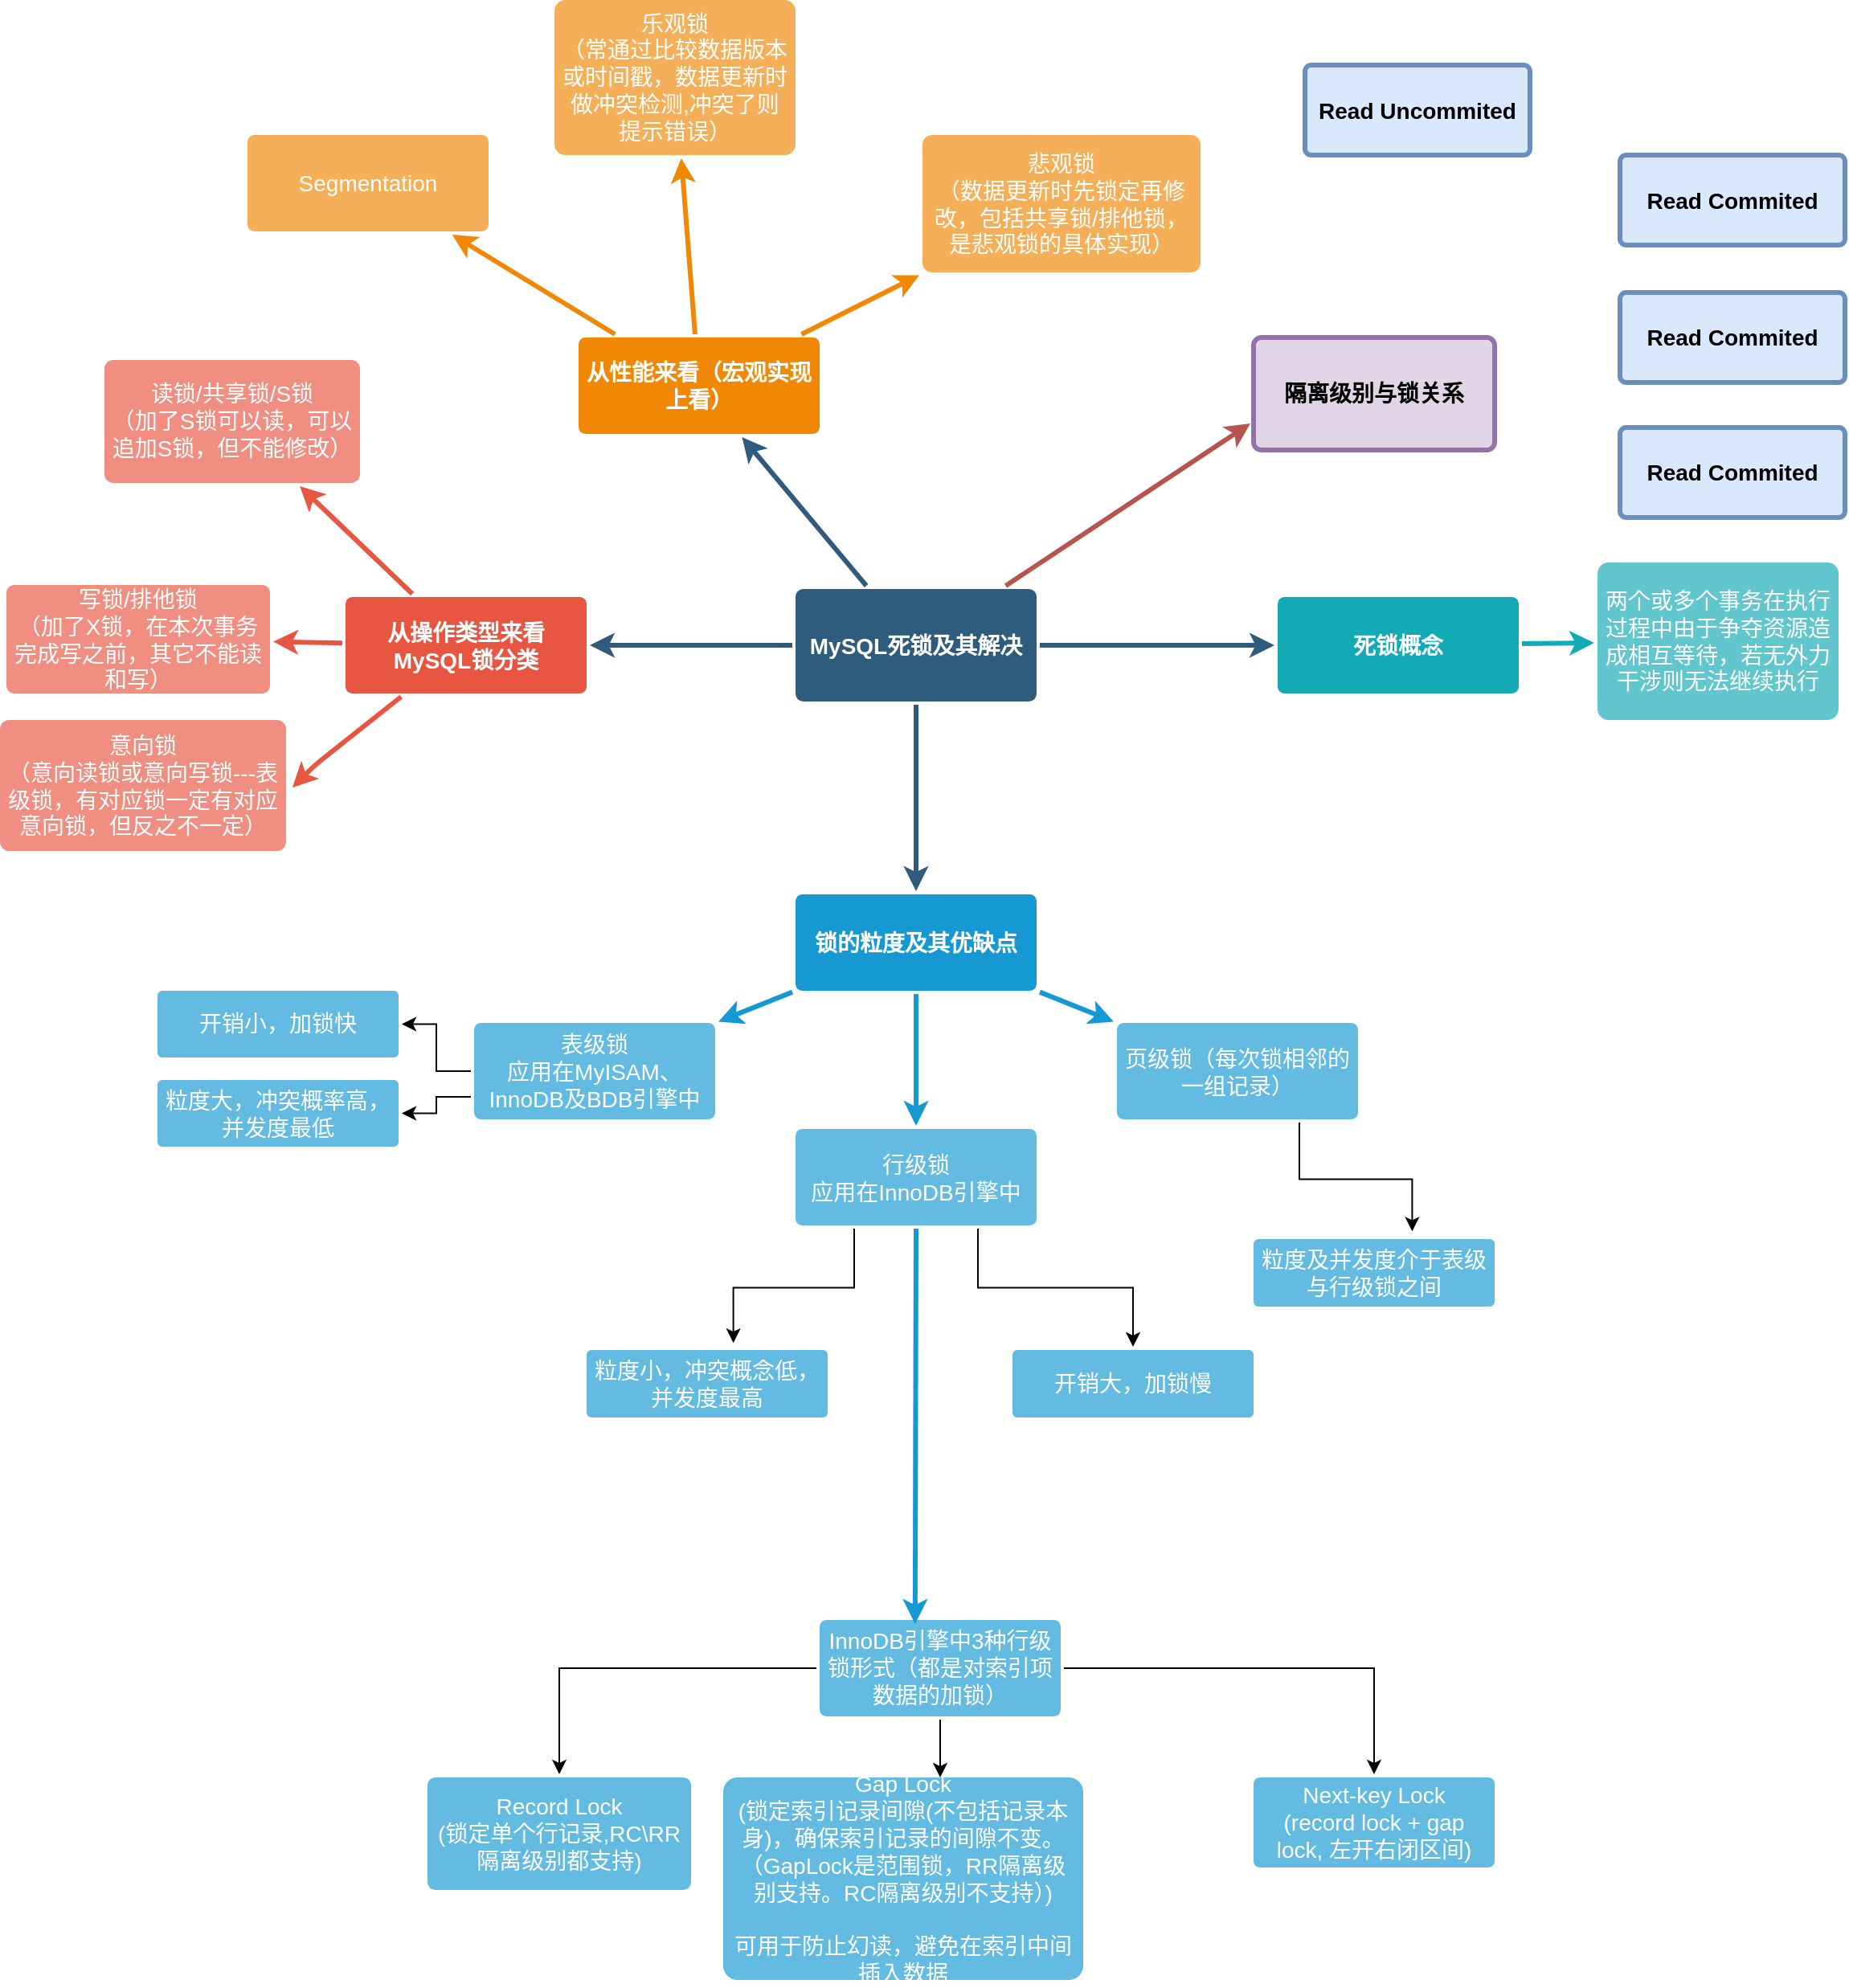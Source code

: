 <mxfile version="24.4.13" type="github">
  <diagram id="6a731a19-8d31-9384-78a2-239565b7b9f0" name="Page-1">
    <mxGraphModel dx="1066" dy="721" grid="1" gridSize="14" guides="1" tooltips="1" connect="1" arrows="1" fold="1" page="1" pageScale="1" pageWidth="1169" pageHeight="827" background="none" math="0" shadow="0">
      <root>
        <mxCell id="0" />
        <mxCell id="1" parent="0" />
        <mxCell id="1745" value="" style="edgeStyle=none;rounded=0;jumpStyle=none;html=1;shadow=0;labelBackgroundColor=none;startArrow=none;startFill=0;endArrow=classic;endFill=1;jettySize=auto;orthogonalLoop=1;strokeColor=#2F5B7C;strokeWidth=3;fontFamily=Helvetica;fontSize=14;fontColor=#23445D;spacing=5;" parent="1" source="1749" target="1764" edge="1">
          <mxGeometry relative="1" as="geometry" />
        </mxCell>
        <mxCell id="1746" value="" style="edgeStyle=none;rounded=0;jumpStyle=none;html=1;shadow=0;labelBackgroundColor=none;startArrow=none;startFill=0;endArrow=classic;endFill=1;jettySize=auto;orthogonalLoop=1;strokeColor=#2F5B7C;strokeWidth=3;fontFamily=Helvetica;fontSize=14;fontColor=#23445D;spacing=5;" parent="1" source="1749" target="1771" edge="1">
          <mxGeometry relative="1" as="geometry" />
        </mxCell>
        <mxCell id="1747" value="" style="edgeStyle=none;rounded=0;jumpStyle=none;html=1;shadow=0;labelBackgroundColor=none;startArrow=none;startFill=0;endArrow=classic;endFill=1;jettySize=auto;orthogonalLoop=1;strokeColor=#2F5B7C;strokeWidth=3;fontFamily=Helvetica;fontSize=14;fontColor=#23445D;spacing=5;" parent="1" source="1749" target="1760" edge="1">
          <mxGeometry relative="1" as="geometry" />
        </mxCell>
        <mxCell id="1748" value="" style="edgeStyle=none;rounded=0;jumpStyle=none;html=1;shadow=0;labelBackgroundColor=none;startArrow=none;startFill=0;endArrow=classic;endFill=1;jettySize=auto;orthogonalLoop=1;strokeColor=#2F5B7C;strokeWidth=3;fontFamily=Helvetica;fontSize=14;fontColor=#23445D;spacing=5;" parent="1" source="1749" target="1753" edge="1">
          <mxGeometry relative="1" as="geometry" />
        </mxCell>
        <mxCell id="1749" value="MySQL死锁及其解决" style="rounded=1;whiteSpace=wrap;html=1;shadow=0;labelBackgroundColor=none;strokeColor=none;strokeWidth=3;fillColor=#2F5B7C;fontFamily=Helvetica;fontSize=14;fontColor=#FFFFFF;align=center;fontStyle=1;spacing=5;arcSize=7;perimeterSpacing=2;" parent="1" vertex="1">
          <mxGeometry x="495" y="380.5" width="150" height="70" as="geometry" />
        </mxCell>
        <mxCell id="1750" value="" style="edgeStyle=none;rounded=1;jumpStyle=none;html=1;shadow=0;labelBackgroundColor=none;startArrow=none;startFill=0;jettySize=auto;orthogonalLoop=1;strokeColor=#E85642;strokeWidth=3;fontFamily=Helvetica;fontSize=14;fontColor=#FFFFFF;spacing=5;fontStyle=1;fillColor=#b0e3e6;" parent="1" source="1753" target="1756" edge="1">
          <mxGeometry relative="1" as="geometry" />
        </mxCell>
        <mxCell id="1751" value="" style="edgeStyle=none;rounded=1;jumpStyle=none;html=1;shadow=0;labelBackgroundColor=none;startArrow=none;startFill=0;jettySize=auto;orthogonalLoop=1;strokeColor=#E85642;strokeWidth=3;fontFamily=Helvetica;fontSize=14;fontColor=#FFFFFF;spacing=5;fontStyle=1;fillColor=#b0e3e6;" parent="1" source="1753" target="1755" edge="1">
          <mxGeometry relative="1" as="geometry" />
        </mxCell>
        <mxCell id="1753" value="从操作类型来看MySQL锁分类" style="rounded=1;whiteSpace=wrap;html=1;shadow=0;labelBackgroundColor=none;strokeColor=none;strokeWidth=3;fillColor=#e85642;fontFamily=Helvetica;fontSize=14;fontColor=#FFFFFF;align=center;spacing=5;fontStyle=1;arcSize=7;perimeterSpacing=2;" parent="1" vertex="1">
          <mxGeometry x="215" y="385.5" width="150" height="60" as="geometry" />
        </mxCell>
        <mxCell id="1755" value="写锁/排他锁&lt;div&gt;（加了X锁，在本次事务完成写之前，其它不能读和写）&lt;/div&gt;" style="rounded=1;whiteSpace=wrap;html=1;shadow=0;labelBackgroundColor=none;strokeColor=none;strokeWidth=3;fillColor=#f08e81;fontFamily=Helvetica;fontSize=14;fontColor=#FFFFFF;align=center;spacing=5;fontStyle=0;arcSize=7;perimeterSpacing=2;" parent="1" vertex="1">
          <mxGeometry x="4" y="378" width="164" height="67.5" as="geometry" />
        </mxCell>
        <mxCell id="1756" value="读锁/共享锁/S锁&lt;div&gt;（加了S锁可以读，可以追加S锁，但不能修改）&lt;/div&gt;" style="rounded=1;whiteSpace=wrap;html=1;shadow=0;labelBackgroundColor=none;strokeColor=none;strokeWidth=3;fillColor=#f08e81;fontFamily=Helvetica;fontSize=14;fontColor=#FFFFFF;align=center;spacing=5;fontStyle=0;arcSize=7;perimeterSpacing=2;" parent="1" vertex="1">
          <mxGeometry x="65" y="238" width="159" height="76.5" as="geometry" />
        </mxCell>
        <mxCell id="1757" value="" style="edgeStyle=none;rounded=0;jumpStyle=none;html=1;shadow=0;labelBackgroundColor=none;startArrow=none;startFill=0;endArrow=classic;endFill=1;jettySize=auto;orthogonalLoop=1;strokeColor=#1699D3;strokeWidth=3;fontFamily=Helvetica;fontSize=14;fontColor=#FFFFFF;spacing=5;" parent="1" source="1760" target="1763" edge="1">
          <mxGeometry relative="1" as="geometry" />
        </mxCell>
        <mxCell id="1758" value="" style="edgeStyle=none;rounded=0;jumpStyle=none;html=1;shadow=0;labelBackgroundColor=none;startArrow=none;startFill=0;endArrow=classic;endFill=1;jettySize=auto;orthogonalLoop=1;strokeColor=#1699D3;strokeWidth=3;fontFamily=Helvetica;fontSize=14;fontColor=#FFFFFF;spacing=5;" parent="1" source="1760" target="1762" edge="1">
          <mxGeometry relative="1" as="geometry" />
        </mxCell>
        <mxCell id="1759" value="" style="edgeStyle=none;rounded=0;jumpStyle=none;html=1;shadow=0;labelBackgroundColor=none;startArrow=none;startFill=0;endArrow=classic;endFill=1;jettySize=auto;orthogonalLoop=1;strokeColor=#1699D3;strokeWidth=3;fontFamily=Helvetica;fontSize=14;fontColor=#FFFFFF;spacing=5;" parent="1" source="1760" target="1761" edge="1">
          <mxGeometry relative="1" as="geometry" />
        </mxCell>
        <mxCell id="1760" value="锁的粒度及其优缺点" style="rounded=1;whiteSpace=wrap;html=1;shadow=0;labelBackgroundColor=none;strokeColor=none;strokeWidth=3;fillColor=#1699d3;fontFamily=Helvetica;fontSize=14;fontColor=#FFFFFF;align=center;spacing=5;fontStyle=1;arcSize=7;perimeterSpacing=2;" parent="1" vertex="1">
          <mxGeometry x="495" y="570.5" width="150" height="60" as="geometry" />
        </mxCell>
        <mxCell id="1761" value="页级锁（每次锁相邻的一组记录）" style="rounded=1;whiteSpace=wrap;html=1;shadow=0;labelBackgroundColor=none;strokeColor=none;strokeWidth=3;fillColor=#64bbe2;fontFamily=Helvetica;fontSize=14;fontColor=#FFFFFF;align=center;spacing=5;arcSize=7;perimeterSpacing=2;" parent="1" vertex="1">
          <mxGeometry x="695" y="650.5" width="150" height="60" as="geometry" />
        </mxCell>
        <mxCell id="1ObwX4HFOrdPuMfML4rI-1782" style="edgeStyle=orthogonalEdgeStyle;rounded=0;orthogonalLoop=1;jettySize=auto;html=1;exitX=0.75;exitY=1;exitDx=0;exitDy=0;entryX=0.5;entryY=0;entryDx=0;entryDy=0;" edge="1" parent="1" source="1762" target="1ObwX4HFOrdPuMfML4rI-1781">
          <mxGeometry relative="1" as="geometry" />
        </mxCell>
        <mxCell id="1762" value="行级锁&lt;div&gt;应用在InnoDB引擎中&lt;/div&gt;" style="rounded=1;whiteSpace=wrap;html=1;shadow=0;labelBackgroundColor=none;strokeColor=none;strokeWidth=3;fillColor=#64bbe2;fontFamily=Helvetica;fontSize=14;fontColor=#FFFFFF;align=center;spacing=5;arcSize=7;perimeterSpacing=2;" parent="1" vertex="1">
          <mxGeometry x="495" y="716.5" width="150" height="60" as="geometry" />
        </mxCell>
        <mxCell id="1ObwX4HFOrdPuMfML4rI-1780" style="edgeStyle=orthogonalEdgeStyle;rounded=0;orthogonalLoop=1;jettySize=auto;html=1;exitX=0;exitY=0.5;exitDx=0;exitDy=0;" edge="1" parent="1" source="1763" target="1ObwX4HFOrdPuMfML4rI-1779">
          <mxGeometry relative="1" as="geometry" />
        </mxCell>
        <mxCell id="1ObwX4HFOrdPuMfML4rI-1786" style="edgeStyle=orthogonalEdgeStyle;rounded=0;orthogonalLoop=1;jettySize=auto;html=1;exitX=0;exitY=0.75;exitDx=0;exitDy=0;entryX=1;entryY=0.5;entryDx=0;entryDy=0;" edge="1" parent="1" source="1763" target="1ObwX4HFOrdPuMfML4rI-1784">
          <mxGeometry relative="1" as="geometry" />
        </mxCell>
        <mxCell id="1763" value="表级锁&lt;div&gt;应用在MyISAM、InnoDB及BDB引擎中&lt;/div&gt;" style="rounded=1;whiteSpace=wrap;html=1;shadow=0;labelBackgroundColor=none;strokeColor=none;strokeWidth=3;fillColor=#64bbe2;fontFamily=Helvetica;fontSize=14;fontColor=#FFFFFF;align=center;spacing=5;arcSize=7;perimeterSpacing=2;" parent="1" vertex="1">
          <mxGeometry x="295" y="650.5" width="150" height="60" as="geometry" />
        </mxCell>
        <mxCell id="1764" value="从性能来看（宏观实现上看）" style="rounded=1;whiteSpace=wrap;html=1;shadow=0;labelBackgroundColor=none;strokeColor=none;strokeWidth=3;fillColor=#F08705;fontFamily=Helvetica;fontSize=14;fontColor=#FFFFFF;align=center;spacing=5;fontStyle=1;arcSize=7;perimeterSpacing=2;" parent="1" vertex="1">
          <mxGeometry x="360" y="224" width="150" height="60" as="geometry" />
        </mxCell>
        <mxCell id="1765" value="悲观锁&lt;div&gt;（数据更新时先锁定再修改，包括共享锁/排他锁，是悲观锁的具体实现）&lt;/div&gt;" style="rounded=1;whiteSpace=wrap;html=1;shadow=0;labelBackgroundColor=none;strokeColor=none;strokeWidth=3;fillColor=#f5af58;fontFamily=Helvetica;fontSize=14;fontColor=#FFFFFF;align=center;spacing=5;arcSize=7;perimeterSpacing=2;" parent="1" vertex="1">
          <mxGeometry x="574" y="98" width="173" height="85.5" as="geometry" />
        </mxCell>
        <mxCell id="1766" value="" style="edgeStyle=none;rounded=0;jumpStyle=none;html=1;shadow=0;labelBackgroundColor=none;startArrow=none;startFill=0;endArrow=classic;endFill=1;jettySize=auto;orthogonalLoop=1;strokeColor=#F08705;strokeWidth=3;fontFamily=Helvetica;fontSize=14;fontColor=#FFFFFF;spacing=5;" parent="1" source="1764" target="1765" edge="1">
          <mxGeometry relative="1" as="geometry" />
        </mxCell>
        <mxCell id="1767" value="乐观锁&lt;div&gt;（常通过比较数据版本或时间戳，数据更新时做冲突检测,冲突了则提示错误）&lt;/div&gt;" style="rounded=1;whiteSpace=wrap;html=1;shadow=0;labelBackgroundColor=none;strokeColor=none;strokeWidth=3;fillColor=#f5af58;fontFamily=Helvetica;fontSize=14;fontColor=#FFFFFF;align=center;spacing=5;arcSize=7;perimeterSpacing=2;" parent="1" vertex="1">
          <mxGeometry x="345" y="14" width="150" height="96.5" as="geometry" />
        </mxCell>
        <mxCell id="1768" value="" style="edgeStyle=none;rounded=0;jumpStyle=none;html=1;shadow=0;labelBackgroundColor=none;startArrow=none;startFill=0;endArrow=classic;endFill=1;jettySize=auto;orthogonalLoop=1;strokeColor=#F08705;strokeWidth=3;fontFamily=Helvetica;fontSize=14;fontColor=#FFFFFF;spacing=5;" parent="1" source="1764" target="1767" edge="1">
          <mxGeometry relative="1" as="geometry" />
        </mxCell>
        <mxCell id="1769" value="Segmentation" style="rounded=1;whiteSpace=wrap;html=1;shadow=0;labelBackgroundColor=none;strokeColor=none;strokeWidth=3;fillColor=#f5af58;fontFamily=Helvetica;fontSize=14;fontColor=#FFFFFF;align=center;spacing=5;arcSize=7;perimeterSpacing=2;" parent="1" vertex="1">
          <mxGeometry x="154" y="98" width="150" height="60" as="geometry" />
        </mxCell>
        <mxCell id="1770" value="" style="edgeStyle=none;rounded=0;jumpStyle=none;html=1;shadow=0;labelBackgroundColor=none;startArrow=none;startFill=0;endArrow=classic;endFill=1;jettySize=auto;orthogonalLoop=1;strokeColor=#F08705;strokeWidth=3;fontFamily=Helvetica;fontSize=14;fontColor=#FFFFFF;spacing=5;" parent="1" source="1764" target="1769" edge="1">
          <mxGeometry relative="1" as="geometry" />
        </mxCell>
        <mxCell id="1771" value="死锁概念" style="rounded=1;whiteSpace=wrap;html=1;shadow=0;labelBackgroundColor=none;strokeColor=none;strokeWidth=3;fillColor=#12aab5;fontFamily=Helvetica;fontSize=14;fontColor=#FFFFFF;align=center;spacing=5;fontStyle=1;arcSize=7;perimeterSpacing=2;" parent="1" vertex="1">
          <mxGeometry x="795" y="385.5" width="150" height="60" as="geometry" />
        </mxCell>
        <mxCell id="1778" value="两个或多个事务在执行过程中由于争夺资源造成相互等待，若无外力干涉则无法继续执行" style="rounded=1;whiteSpace=wrap;html=1;shadow=0;labelBackgroundColor=none;strokeColor=none;strokeWidth=3;fillColor=#61c6ce;fontFamily=Helvetica;fontSize=14;fontColor=#FFFFFF;align=center;spacing=5;fontStyle=0;arcSize=7;perimeterSpacing=2;" parent="1" vertex="1">
          <mxGeometry x="994" y="364" width="150" height="98" as="geometry" />
        </mxCell>
        <mxCell id="1779" value="" style="edgeStyle=none;rounded=1;jumpStyle=none;html=1;shadow=0;labelBackgroundColor=none;startArrow=none;startFill=0;jettySize=auto;orthogonalLoop=1;strokeColor=#12AAB5;strokeWidth=3;fontFamily=Helvetica;fontSize=14;fontColor=#FFFFFF;spacing=5;fontStyle=1;fillColor=#b0e3e6;" parent="1" source="1771" target="1778" edge="1">
          <mxGeometry relative="1" as="geometry" />
        </mxCell>
        <mxCell id="1ObwX4HFOrdPuMfML4rI-1779" value="开销小，加锁快" style="rounded=1;whiteSpace=wrap;html=1;shadow=0;labelBackgroundColor=none;strokeColor=none;strokeWidth=3;fillColor=#64bbe2;fontFamily=Helvetica;fontSize=14;fontColor=#FFFFFF;align=center;spacing=5;arcSize=7;perimeterSpacing=2;" vertex="1" parent="1">
          <mxGeometry x="98" y="630.5" width="150" height="41.5" as="geometry" />
        </mxCell>
        <mxCell id="1ObwX4HFOrdPuMfML4rI-1781" value="开销大，加锁慢" style="rounded=1;whiteSpace=wrap;html=1;shadow=0;labelBackgroundColor=none;strokeColor=none;strokeWidth=3;fillColor=#64bbe2;fontFamily=Helvetica;fontSize=14;fontColor=#FFFFFF;align=center;spacing=5;arcSize=7;perimeterSpacing=2;" vertex="1" parent="1">
          <mxGeometry x="630" y="854" width="150" height="42" as="geometry" />
        </mxCell>
        <mxCell id="1ObwX4HFOrdPuMfML4rI-1784" value="粒度大，冲突概率高，并发度最低" style="rounded=1;whiteSpace=wrap;html=1;shadow=0;labelBackgroundColor=none;strokeColor=none;strokeWidth=3;fillColor=#64bbe2;fontFamily=Helvetica;fontSize=14;fontColor=#FFFFFF;align=center;spacing=5;arcSize=7;perimeterSpacing=2;" vertex="1" parent="1">
          <mxGeometry x="98" y="686" width="150" height="41.5" as="geometry" />
        </mxCell>
        <mxCell id="1ObwX4HFOrdPuMfML4rI-1787" value="粒度小，冲突概念低，并发度最高" style="rounded=1;whiteSpace=wrap;html=1;shadow=0;labelBackgroundColor=none;strokeColor=none;strokeWidth=3;fillColor=#64bbe2;fontFamily=Helvetica;fontSize=14;fontColor=#FFFFFF;align=center;spacing=5;arcSize=7;perimeterSpacing=2;" vertex="1" parent="1">
          <mxGeometry x="365" y="854" width="150" height="42" as="geometry" />
        </mxCell>
        <mxCell id="1ObwX4HFOrdPuMfML4rI-1788" style="edgeStyle=orthogonalEdgeStyle;rounded=0;orthogonalLoop=1;jettySize=auto;html=1;exitX=0.25;exitY=1;exitDx=0;exitDy=0;entryX=0.606;entryY=-0.052;entryDx=0;entryDy=0;entryPerimeter=0;" edge="1" parent="1" source="1762" target="1ObwX4HFOrdPuMfML4rI-1787">
          <mxGeometry relative="1" as="geometry" />
        </mxCell>
        <mxCell id="1ObwX4HFOrdPuMfML4rI-1789" value="粒度及并发度介于表级与行级锁之间" style="rounded=1;whiteSpace=wrap;html=1;shadow=0;labelBackgroundColor=none;strokeColor=none;strokeWidth=3;fillColor=#64bbe2;fontFamily=Helvetica;fontSize=14;fontColor=#FFFFFF;align=center;spacing=5;arcSize=7;perimeterSpacing=2;" vertex="1" parent="1">
          <mxGeometry x="780" y="785" width="150" height="42" as="geometry" />
        </mxCell>
        <mxCell id="1ObwX4HFOrdPuMfML4rI-1790" style="edgeStyle=orthogonalEdgeStyle;rounded=0;orthogonalLoop=1;jettySize=auto;html=1;exitX=0.75;exitY=1;exitDx=0;exitDy=0;entryX=0.654;entryY=-0.061;entryDx=0;entryDy=0;entryPerimeter=0;" edge="1" parent="1" source="1761" target="1ObwX4HFOrdPuMfML4rI-1789">
          <mxGeometry relative="1" as="geometry" />
        </mxCell>
        <mxCell id="1ObwX4HFOrdPuMfML4rI-1791" value="&lt;div&gt;意向锁&lt;/div&gt;&lt;div&gt;（意向读锁或意向写锁---表级锁，有对应锁一定有对应意向锁，但反之不一定）&lt;/div&gt;" style="rounded=1;whiteSpace=wrap;html=1;shadow=0;labelBackgroundColor=none;strokeColor=none;strokeWidth=3;fillColor=#f08e81;fontFamily=Helvetica;fontSize=14;fontColor=#FFFFFF;align=center;spacing=5;fontStyle=0;arcSize=7;perimeterSpacing=2;" vertex="1" parent="1">
          <mxGeometry y="462" width="178" height="81.5" as="geometry" />
        </mxCell>
        <mxCell id="1ObwX4HFOrdPuMfML4rI-1793" value="" style="edgeStyle=none;rounded=1;jumpStyle=none;html=1;shadow=0;labelBackgroundColor=none;startArrow=none;startFill=0;jettySize=auto;orthogonalLoop=1;strokeColor=#E85642;strokeWidth=3;fontFamily=Helvetica;fontSize=14;fontColor=#FFFFFF;spacing=5;fontStyle=1;fillColor=#b0e3e6;" edge="1" parent="1" source="1753">
          <mxGeometry relative="1" as="geometry">
            <mxPoint x="213" y="414" as="sourcePoint" />
            <mxPoint x="182" y="504" as="targetPoint" />
            <Array as="points">
              <mxPoint x="196" y="490" />
            </Array>
          </mxGeometry>
        </mxCell>
        <mxCell id="1ObwX4HFOrdPuMfML4rI-1802" style="edgeStyle=orthogonalEdgeStyle;rounded=0;orthogonalLoop=1;jettySize=auto;html=1;exitX=1;exitY=0.5;exitDx=0;exitDy=0;entryX=0.5;entryY=0;entryDx=0;entryDy=0;" edge="1" parent="1" source="1ObwX4HFOrdPuMfML4rI-1794" target="1ObwX4HFOrdPuMfML4rI-1800">
          <mxGeometry relative="1" as="geometry" />
        </mxCell>
        <mxCell id="1ObwX4HFOrdPuMfML4rI-1806" style="edgeStyle=orthogonalEdgeStyle;rounded=0;orthogonalLoop=1;jettySize=auto;html=1;exitX=0;exitY=0.5;exitDx=0;exitDy=0;entryX=0.5;entryY=0;entryDx=0;entryDy=0;" edge="1" parent="1" source="1ObwX4HFOrdPuMfML4rI-1794" target="1ObwX4HFOrdPuMfML4rI-1797">
          <mxGeometry relative="1" as="geometry" />
        </mxCell>
        <mxCell id="1ObwX4HFOrdPuMfML4rI-1794" value="&lt;div&gt;InnoDB引擎中3种行级锁形式（都是对索引项数据的加锁）&lt;/div&gt;" style="rounded=1;whiteSpace=wrap;html=1;shadow=0;labelBackgroundColor=none;strokeColor=none;strokeWidth=3;fillColor=#64bbe2;fontFamily=Helvetica;fontSize=14;fontColor=#FFFFFF;align=center;spacing=5;arcSize=7;perimeterSpacing=2;" vertex="1" parent="1">
          <mxGeometry x="510" y="1022" width="150" height="60" as="geometry" />
        </mxCell>
        <mxCell id="1ObwX4HFOrdPuMfML4rI-1796" value="" style="edgeStyle=none;rounded=0;jumpStyle=none;html=1;shadow=0;labelBackgroundColor=none;startArrow=none;startFill=0;endArrow=classic;endFill=1;jettySize=auto;orthogonalLoop=1;strokeColor=#1699D3;strokeWidth=3;fontFamily=Helvetica;fontSize=14;fontColor=#FFFFFF;spacing=5;exitX=0.5;exitY=1;exitDx=0;exitDy=0;" edge="1" parent="1" source="1762">
          <mxGeometry relative="1" as="geometry">
            <mxPoint x="569.41" y="942.5" as="sourcePoint" />
            <mxPoint x="569.41" y="1024.5" as="targetPoint" />
          </mxGeometry>
        </mxCell>
        <mxCell id="1ObwX4HFOrdPuMfML4rI-1797" value="Record Lock&lt;div&gt;(锁定单个行记录,RC\RR隔离级别都支持)&lt;/div&gt;" style="rounded=1;whiteSpace=wrap;html=1;shadow=0;labelBackgroundColor=none;strokeColor=none;strokeWidth=3;fillColor=#64bbe2;fontFamily=Helvetica;fontSize=14;fontColor=#FFFFFF;align=center;spacing=5;arcSize=7;perimeterSpacing=2;" vertex="1" parent="1">
          <mxGeometry x="266" y="1120" width="164" height="70" as="geometry" />
        </mxCell>
        <mxCell id="1ObwX4HFOrdPuMfML4rI-1799" value="Gap Lock&lt;div&gt;(锁定索引记录间隙(不包括记录本身)，确保索引记录的间隙不变。（GapLock是范围锁，RR隔离级别支持。RC隔离级别不支持）&lt;span style=&quot;background-color: initial;&quot;&gt;)&lt;/span&gt;&lt;/div&gt;&lt;div&gt;&lt;span style=&quot;background-color: initial;&quot;&gt;&lt;br&gt;&lt;/span&gt;&lt;/div&gt;&lt;div&gt;可用于防止幻读，避免在索引中间插入数据&lt;/div&gt;" style="rounded=1;whiteSpace=wrap;html=1;shadow=0;labelBackgroundColor=none;strokeColor=none;strokeWidth=3;fillColor=#64bbe2;fontFamily=Helvetica;fontSize=14;fontColor=#FFFFFF;align=center;spacing=5;arcSize=7;perimeterSpacing=2;" vertex="1" parent="1">
          <mxGeometry x="450" y="1120" width="224" height="126" as="geometry" />
        </mxCell>
        <mxCell id="1ObwX4HFOrdPuMfML4rI-1800" value="Next-key Lock&lt;div&gt;(record lock + gap lock, 左开右闭区间)&lt;/div&gt;" style="rounded=1;whiteSpace=wrap;html=1;shadow=0;labelBackgroundColor=none;strokeColor=none;strokeWidth=3;fillColor=#64bbe2;fontFamily=Helvetica;fontSize=14;fontColor=#FFFFFF;align=center;spacing=5;arcSize=7;perimeterSpacing=2;" vertex="1" parent="1">
          <mxGeometry x="780" y="1120" width="150" height="56" as="geometry" />
        </mxCell>
        <mxCell id="1ObwX4HFOrdPuMfML4rI-1805" style="edgeStyle=orthogonalEdgeStyle;rounded=0;orthogonalLoop=1;jettySize=auto;html=1;exitX=0.5;exitY=1;exitDx=0;exitDy=0;" edge="1" parent="1" source="1ObwX4HFOrdPuMfML4rI-1794">
          <mxGeometry relative="1" as="geometry">
            <mxPoint x="585" y="1120" as="targetPoint" />
          </mxGeometry>
        </mxCell>
        <mxCell id="1ObwX4HFOrdPuMfML4rI-1807" value="隔离级别与锁关系" style="rounded=1;whiteSpace=wrap;html=1;shadow=0;labelBackgroundColor=none;strokeColor=#9673a6;strokeWidth=3;fillColor=#e1d5e7;fontFamily=Helvetica;fontSize=14;align=center;fontStyle=1;spacing=5;arcSize=7;perimeterSpacing=2;" vertex="1" parent="1">
          <mxGeometry x="780" y="224" width="150" height="70" as="geometry" />
        </mxCell>
        <mxCell id="1ObwX4HFOrdPuMfML4rI-1808" value="" style="edgeStyle=none;rounded=0;jumpStyle=none;html=1;shadow=0;labelBackgroundColor=none;startArrow=none;startFill=0;endArrow=classic;endFill=1;jettySize=auto;orthogonalLoop=1;strokeColor=#b85450;strokeWidth=3;fontFamily=Helvetica;fontSize=14;fontColor=#23445D;spacing=5;entryX=0;entryY=0.75;entryDx=0;entryDy=0;fillColor=#f8cecc;" edge="1" parent="1" source="1749" target="1ObwX4HFOrdPuMfML4rI-1807">
          <mxGeometry relative="1" as="geometry">
            <mxPoint x="539" y="379" as="sourcePoint" />
            <mxPoint x="462" y="286" as="targetPoint" />
            <Array as="points" />
          </mxGeometry>
        </mxCell>
        <mxCell id="1ObwX4HFOrdPuMfML4rI-1810" value="Read Uncommited" style="rounded=1;whiteSpace=wrap;html=1;shadow=0;labelBackgroundColor=none;strokeColor=#6c8ebf;strokeWidth=3;fillColor=#dae8fc;fontFamily=Helvetica;fontSize=14;align=center;fontStyle=1;spacing=5;arcSize=7;perimeterSpacing=2;" vertex="1" parent="1">
          <mxGeometry x="812" y="54.5" width="140" height="56" as="geometry" />
        </mxCell>
        <mxCell id="1ObwX4HFOrdPuMfML4rI-1811" value="Read Commited" style="rounded=1;whiteSpace=wrap;html=1;shadow=0;labelBackgroundColor=none;strokeColor=#6c8ebf;strokeWidth=3;fillColor=#dae8fc;fontFamily=Helvetica;fontSize=14;align=center;fontStyle=1;spacing=5;arcSize=7;perimeterSpacing=2;" vertex="1" parent="1">
          <mxGeometry x="1008" y="110.5" width="140" height="56" as="geometry" />
        </mxCell>
        <mxCell id="1ObwX4HFOrdPuMfML4rI-1812" value="Read Commited" style="rounded=1;whiteSpace=wrap;html=1;shadow=0;labelBackgroundColor=none;strokeColor=#6c8ebf;strokeWidth=3;fillColor=#dae8fc;fontFamily=Helvetica;fontSize=14;align=center;fontStyle=1;spacing=5;arcSize=7;perimeterSpacing=2;" vertex="1" parent="1">
          <mxGeometry x="1008" y="196" width="140" height="56" as="geometry" />
        </mxCell>
        <mxCell id="1ObwX4HFOrdPuMfML4rI-1813" value="Read Commited" style="rounded=1;whiteSpace=wrap;html=1;shadow=0;labelBackgroundColor=none;strokeColor=#6c8ebf;strokeWidth=3;fillColor=#dae8fc;fontFamily=Helvetica;fontSize=14;align=center;fontStyle=1;spacing=5;arcSize=7;perimeterSpacing=2;" vertex="1" parent="1">
          <mxGeometry x="1008" y="280" width="140" height="56" as="geometry" />
        </mxCell>
      </root>
    </mxGraphModel>
  </diagram>
</mxfile>
